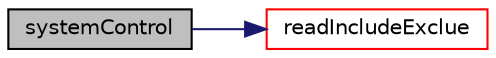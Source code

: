 digraph "systemControl"
{
 // LATEX_PDF_SIZE
  edge [fontname="Helvetica",fontsize="10",labelfontname="Helvetica",labelfontsize="10"];
  node [fontname="Helvetica",fontsize="10",shape=record];
  rankdir="LR";
  Node1 [label="systemControl",height=0.2,width=0.4,color="black", fillcolor="grey75", style="filled", fontcolor="black",tooltip=" "];
  Node1 -> Node2 [color="midnightblue",fontsize="10",style="solid",fontname="Helvetica"];
  Node2 [label="readIncludeExclue",height=0.2,width=0.4,color="red", fillcolor="white", style="filled",URL="$classpFlow_1_1systemControl.html#a075be83b68e504f7c45699f8778b7ca2",tooltip=" "];
}

